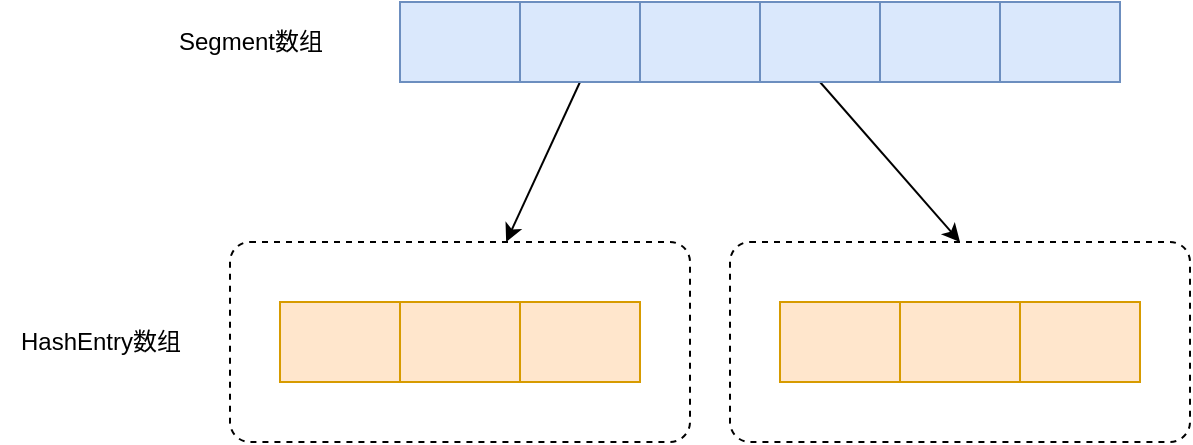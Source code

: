 <mxfile version="15.4.0" type="device" pages="2"><diagram id="EYBSAgM-Uq7jaudxUVRq" name="第 1 页"><mxGraphModel dx="946" dy="608" grid="1" gridSize="10" guides="1" tooltips="1" connect="1" arrows="1" fold="1" page="1" pageScale="1" pageWidth="827" pageHeight="1169" math="0" shadow="0"><root><mxCell id="0"/><mxCell id="1" parent="0"/><mxCell id="O1knZFLd8aM_2oGAcMgu-11" value="" style="html=1;align=center;verticalAlign=top;rounded=1;absoluteArcSize=1;arcSize=20;dashed=1;" vertex="1" parent="1"><mxGeometry x="375" y="330" width="230" height="100" as="geometry"/></mxCell><mxCell id="O1knZFLd8aM_2oGAcMgu-10" value="" style="html=1;align=center;verticalAlign=top;rounded=1;absoluteArcSize=1;arcSize=20;dashed=1;" vertex="1" parent="1"><mxGeometry x="125" y="330" width="230" height="100" as="geometry"/></mxCell><mxCell id="6EaiIqgoIByXasfSaelh-5" value="" style="rounded=0;whiteSpace=wrap;html=1;fillColor=#dae8fc;strokeColor=#6c8ebf;" parent="1" vertex="1"><mxGeometry x="210" y="210" width="60" height="40" as="geometry"/></mxCell><mxCell id="O1knZFLd8aM_2oGAcMgu-12" style="rounded=0;orthogonalLoop=1;jettySize=auto;html=1;exitX=0.5;exitY=1;exitDx=0;exitDy=0;" edge="1" parent="1" source="6EaiIqgoIByXasfSaelh-7" target="O1knZFLd8aM_2oGAcMgu-10"><mxGeometry relative="1" as="geometry"/></mxCell><mxCell id="6EaiIqgoIByXasfSaelh-7" value="" style="rounded=0;whiteSpace=wrap;html=1;fillColor=#dae8fc;strokeColor=#6c8ebf;" parent="1" vertex="1"><mxGeometry x="270" y="210" width="60" height="40" as="geometry"/></mxCell><mxCell id="6EaiIqgoIByXasfSaelh-8" value="" style="rounded=0;whiteSpace=wrap;html=1;fillColor=#dae8fc;strokeColor=#6c8ebf;" parent="1" vertex="1"><mxGeometry x="330" y="210" width="60" height="40" as="geometry"/></mxCell><mxCell id="O1knZFLd8aM_2oGAcMgu-13" style="rounded=0;orthogonalLoop=1;jettySize=auto;html=1;exitX=0.5;exitY=1;exitDx=0;exitDy=0;entryX=0.5;entryY=0;entryDx=0;entryDy=0;" edge="1" parent="1" source="6EaiIqgoIByXasfSaelh-10" target="O1knZFLd8aM_2oGAcMgu-11"><mxGeometry relative="1" as="geometry"/></mxCell><mxCell id="6EaiIqgoIByXasfSaelh-10" value="" style="rounded=0;whiteSpace=wrap;html=1;fillColor=#dae8fc;strokeColor=#6c8ebf;" parent="1" vertex="1"><mxGeometry x="390" y="210" width="60" height="40" as="geometry"/></mxCell><mxCell id="6EaiIqgoIByXasfSaelh-11" value="" style="rounded=0;whiteSpace=wrap;html=1;fillColor=#dae8fc;strokeColor=#6c8ebf;" parent="1" vertex="1"><mxGeometry x="450" y="210" width="60" height="40" as="geometry"/></mxCell><mxCell id="6EaiIqgoIByXasfSaelh-12" value="" style="rounded=0;whiteSpace=wrap;html=1;fillColor=#dae8fc;strokeColor=#6c8ebf;" parent="1" vertex="1"><mxGeometry x="510" y="210" width="60" height="40" as="geometry"/></mxCell><mxCell id="O1knZFLd8aM_2oGAcMgu-2" value="Segment数组" style="text;html=1;align=center;verticalAlign=middle;resizable=0;points=[];autosize=1;strokeColor=none;fillColor=none;" vertex="1" parent="1"><mxGeometry x="90" y="220" width="90" height="20" as="geometry"/></mxCell><mxCell id="O1knZFLd8aM_2oGAcMgu-3" value="" style="rounded=0;whiteSpace=wrap;html=1;fillColor=#ffe6cc;strokeColor=#d79b00;" vertex="1" parent="1"><mxGeometry x="150" y="360" width="60" height="40" as="geometry"/></mxCell><mxCell id="O1knZFLd8aM_2oGAcMgu-4" value="" style="rounded=0;whiteSpace=wrap;html=1;fillColor=#ffe6cc;strokeColor=#d79b00;" vertex="1" parent="1"><mxGeometry x="210" y="360" width="60" height="40" as="geometry"/></mxCell><mxCell id="O1knZFLd8aM_2oGAcMgu-5" value="" style="rounded=0;whiteSpace=wrap;html=1;fillColor=#ffe6cc;strokeColor=#d79b00;" vertex="1" parent="1"><mxGeometry x="270" y="360" width="60" height="40" as="geometry"/></mxCell><mxCell id="O1knZFLd8aM_2oGAcMgu-6" value="" style="rounded=0;whiteSpace=wrap;html=1;fillColor=#ffe6cc;strokeColor=#d79b00;" vertex="1" parent="1"><mxGeometry x="400" y="360" width="60" height="40" as="geometry"/></mxCell><mxCell id="O1knZFLd8aM_2oGAcMgu-7" value="" style="rounded=0;whiteSpace=wrap;html=1;fillColor=#ffe6cc;strokeColor=#d79b00;" vertex="1" parent="1"><mxGeometry x="460" y="360" width="60" height="40" as="geometry"/></mxCell><mxCell id="O1knZFLd8aM_2oGAcMgu-8" value="" style="rounded=0;whiteSpace=wrap;html=1;fillColor=#ffe6cc;strokeColor=#d79b00;" vertex="1" parent="1"><mxGeometry x="520" y="360" width="60" height="40" as="geometry"/></mxCell><mxCell id="O1knZFLd8aM_2oGAcMgu-14" value="HashEntry数组" style="text;html=1;align=center;verticalAlign=middle;resizable=0;points=[];autosize=1;strokeColor=none;fillColor=none;" vertex="1" parent="1"><mxGeometry x="10" y="370" width="100" height="20" as="geometry"/></mxCell></root></mxGraphModel></diagram><diagram id="R4sq0A6roqiftvguhqnQ" name="第 2 页"><mxGraphModel dx="946" dy="608" grid="1" gridSize="10" guides="1" tooltips="1" connect="1" arrows="1" fold="1" page="1" pageScale="1" pageWidth="827" pageHeight="1169" math="0" shadow="0"><root><mxCell id="5nGWM2H3GLR2oSAzysrG-0"/><mxCell id="5nGWM2H3GLR2oSAzysrG-1" parent="5nGWM2H3GLR2oSAzysrG-0"/><mxCell id="geCMNpHhMh2hu-S38JAC-0" value="" style="html=1;align=center;verticalAlign=top;rounded=1;absoluteArcSize=1;arcSize=20;dashed=1;" vertex="1" parent="5nGWM2H3GLR2oSAzysrG-1"><mxGeometry x="375" y="330" width="230" height="100" as="geometry"/></mxCell><mxCell id="geCMNpHhMh2hu-S38JAC-1" value="" style="html=1;align=center;verticalAlign=top;rounded=1;absoluteArcSize=1;arcSize=20;dashed=1;" vertex="1" parent="5nGWM2H3GLR2oSAzysrG-1"><mxGeometry x="125" y="330" width="230" height="100" as="geometry"/></mxCell><mxCell id="geCMNpHhMh2hu-S38JAC-2" value="" style="rounded=0;whiteSpace=wrap;html=1;fillColor=#dae8fc;strokeColor=#6c8ebf;" vertex="1" parent="5nGWM2H3GLR2oSAzysrG-1"><mxGeometry x="210" y="210" width="60" height="40" as="geometry"/></mxCell><mxCell id="geCMNpHhMh2hu-S38JAC-3" style="rounded=0;orthogonalLoop=1;jettySize=auto;html=1;exitX=0.5;exitY=1;exitDx=0;exitDy=0;" edge="1" parent="5nGWM2H3GLR2oSAzysrG-1" source="geCMNpHhMh2hu-S38JAC-4" target="geCMNpHhMh2hu-S38JAC-1"><mxGeometry relative="1" as="geometry"/></mxCell><mxCell id="geCMNpHhMh2hu-S38JAC-4" value="" style="rounded=0;whiteSpace=wrap;html=1;fillColor=#dae8fc;strokeColor=#6c8ebf;" vertex="1" parent="5nGWM2H3GLR2oSAzysrG-1"><mxGeometry x="270" y="210" width="60" height="40" as="geometry"/></mxCell><mxCell id="geCMNpHhMh2hu-S38JAC-5" value="" style="rounded=0;whiteSpace=wrap;html=1;fillColor=#dae8fc;strokeColor=#6c8ebf;" vertex="1" parent="5nGWM2H3GLR2oSAzysrG-1"><mxGeometry x="330" y="210" width="60" height="40" as="geometry"/></mxCell><mxCell id="geCMNpHhMh2hu-S38JAC-6" style="rounded=0;orthogonalLoop=1;jettySize=auto;html=1;exitX=0.5;exitY=1;exitDx=0;exitDy=0;entryX=0.5;entryY=0;entryDx=0;entryDy=0;" edge="1" parent="5nGWM2H3GLR2oSAzysrG-1" source="geCMNpHhMh2hu-S38JAC-7" target="geCMNpHhMh2hu-S38JAC-0"><mxGeometry relative="1" as="geometry"/></mxCell><mxCell id="geCMNpHhMh2hu-S38JAC-7" value="" style="rounded=0;whiteSpace=wrap;html=1;fillColor=#dae8fc;strokeColor=#6c8ebf;" vertex="1" parent="5nGWM2H3GLR2oSAzysrG-1"><mxGeometry x="390" y="210" width="60" height="40" as="geometry"/></mxCell><mxCell id="geCMNpHhMh2hu-S38JAC-8" value="" style="rounded=0;whiteSpace=wrap;html=1;fillColor=#dae8fc;strokeColor=#6c8ebf;" vertex="1" parent="5nGWM2H3GLR2oSAzysrG-1"><mxGeometry x="450" y="210" width="60" height="40" as="geometry"/></mxCell><mxCell id="geCMNpHhMh2hu-S38JAC-9" value="" style="rounded=0;whiteSpace=wrap;html=1;fillColor=#dae8fc;strokeColor=#6c8ebf;" vertex="1" parent="5nGWM2H3GLR2oSAzysrG-1"><mxGeometry x="510" y="210" width="60" height="40" as="geometry"/></mxCell><mxCell id="geCMNpHhMh2hu-S38JAC-10" value="Segment数组" style="text;html=1;align=center;verticalAlign=middle;resizable=0;points=[];autosize=1;strokeColor=none;fillColor=none;" vertex="1" parent="5nGWM2H3GLR2oSAzysrG-1"><mxGeometry x="90" y="220" width="90" height="20" as="geometry"/></mxCell><mxCell id="geCMNpHhMh2hu-S38JAC-11" value="" style="rounded=0;whiteSpace=wrap;html=1;fillColor=#ffe6cc;strokeColor=#d79b00;" vertex="1" parent="5nGWM2H3GLR2oSAzysrG-1"><mxGeometry x="150" y="360" width="60" height="40" as="geometry"/></mxCell><mxCell id="geCMNpHhMh2hu-S38JAC-12" value="" style="rounded=0;whiteSpace=wrap;html=1;fillColor=#ffe6cc;strokeColor=#d79b00;" vertex="1" parent="5nGWM2H3GLR2oSAzysrG-1"><mxGeometry x="210" y="360" width="60" height="40" as="geometry"/></mxCell><mxCell id="geCMNpHhMh2hu-S38JAC-13" value="" style="rounded=0;whiteSpace=wrap;html=1;fillColor=#ffe6cc;strokeColor=#d79b00;" vertex="1" parent="5nGWM2H3GLR2oSAzysrG-1"><mxGeometry x="270" y="360" width="60" height="40" as="geometry"/></mxCell><mxCell id="geCMNpHhMh2hu-S38JAC-14" value="" style="rounded=0;whiteSpace=wrap;html=1;fillColor=#ffe6cc;strokeColor=#d79b00;" vertex="1" parent="5nGWM2H3GLR2oSAzysrG-1"><mxGeometry x="400" y="360" width="60" height="40" as="geometry"/></mxCell><mxCell id="geCMNpHhMh2hu-S38JAC-15" value="" style="rounded=0;whiteSpace=wrap;html=1;fillColor=#ffe6cc;strokeColor=#d79b00;" vertex="1" parent="5nGWM2H3GLR2oSAzysrG-1"><mxGeometry x="460" y="360" width="60" height="40" as="geometry"/></mxCell><mxCell id="geCMNpHhMh2hu-S38JAC-16" value="" style="rounded=0;whiteSpace=wrap;html=1;fillColor=#ffe6cc;strokeColor=#d79b00;" vertex="1" parent="5nGWM2H3GLR2oSAzysrG-1"><mxGeometry x="520" y="360" width="60" height="40" as="geometry"/></mxCell><mxCell id="geCMNpHhMh2hu-S38JAC-17" value="HashEntry数组" style="text;html=1;align=center;verticalAlign=middle;resizable=0;points=[];autosize=1;strokeColor=none;fillColor=none;" vertex="1" parent="5nGWM2H3GLR2oSAzysrG-1"><mxGeometry x="10" y="370" width="100" height="20" as="geometry"/></mxCell></root></mxGraphModel></diagram></mxfile>